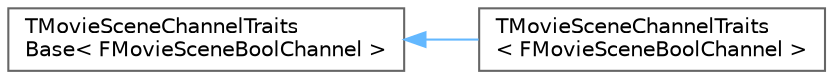 digraph "Graphical Class Hierarchy"
{
 // INTERACTIVE_SVG=YES
 // LATEX_PDF_SIZE
  bgcolor="transparent";
  edge [fontname=Helvetica,fontsize=10,labelfontname=Helvetica,labelfontsize=10];
  node [fontname=Helvetica,fontsize=10,shape=box,height=0.2,width=0.4];
  rankdir="LR";
  Node0 [id="Node000000",label="TMovieSceneChannelTraits\lBase\< FMovieSceneBoolChannel \>",height=0.2,width=0.4,color="grey40", fillcolor="white", style="filled",URL="$d3/dfc/structTMovieSceneChannelTraitsBase.html",tooltip=" "];
  Node0 -> Node1 [id="edge8288_Node000000_Node000001",dir="back",color="steelblue1",style="solid",tooltip=" "];
  Node1 [id="Node000001",label="TMovieSceneChannelTraits\l\< FMovieSceneBoolChannel \>",height=0.2,width=0.4,color="grey40", fillcolor="white", style="filled",URL="$db/d06/structTMovieSceneChannelTraits_3_01FMovieSceneBoolChannel_01_4.html",tooltip=" "];
}

